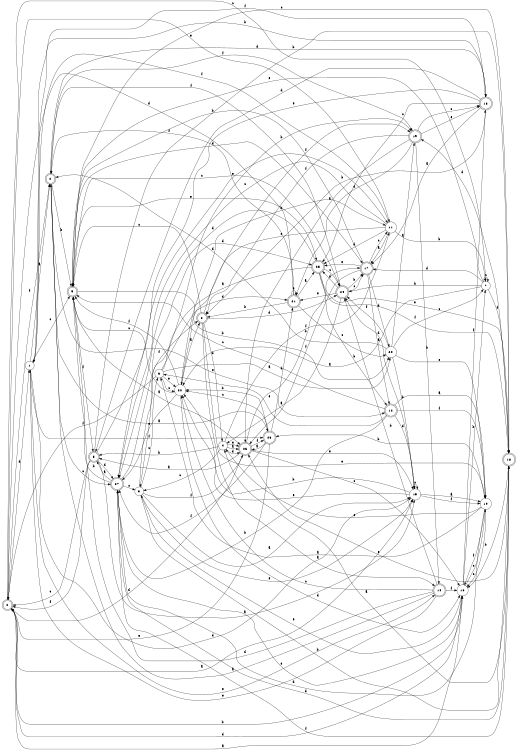 digraph n23_9 {
__start0 [label="" shape="none"];

rankdir=LR;
size="8,5";

s0 [style="rounded,filled", color="black", fillcolor="white" shape="doublecircle", label="0"];
s1 [style="filled", color="black", fillcolor="white" shape="circle", label="1"];
s2 [style="rounded,filled", color="black", fillcolor="white" shape="doublecircle", label="2"];
s3 [style="filled", color="black", fillcolor="white" shape="circle", label="3"];
s4 [style="filled", color="black", fillcolor="white" shape="circle", label="4"];
s5 [style="rounded,filled", color="black", fillcolor="white" shape="doublecircle", label="5"];
s6 [style="filled", color="black", fillcolor="white" shape="circle", label="6"];
s7 [style="filled", color="black", fillcolor="white" shape="circle", label="7"];
s8 [style="rounded,filled", color="black", fillcolor="white" shape="doublecircle", label="8"];
s9 [style="rounded,filled", color="black", fillcolor="white" shape="doublecircle", label="9"];
s10 [style="filled", color="black", fillcolor="white" shape="circle", label="10"];
s11 [style="filled", color="black", fillcolor="white" shape="circle", label="11"];
s12 [style="rounded,filled", color="black", fillcolor="white" shape="doublecircle", label="12"];
s13 [style="rounded,filled", color="black", fillcolor="white" shape="doublecircle", label="13"];
s14 [style="rounded,filled", color="black", fillcolor="white" shape="doublecircle", label="14"];
s15 [style="filled", color="black", fillcolor="white" shape="circle", label="15"];
s16 [style="filled", color="black", fillcolor="white" shape="circle", label="16"];
s17 [style="rounded,filled", color="black", fillcolor="white" shape="doublecircle", label="17"];
s18 [style="rounded,filled", color="black", fillcolor="white" shape="doublecircle", label="18"];
s19 [style="rounded,filled", color="black", fillcolor="white" shape="doublecircle", label="19"];
s20 [style="filled", color="black", fillcolor="white" shape="circle", label="20"];
s21 [style="rounded,filled", color="black", fillcolor="white" shape="doublecircle", label="21"];
s22 [style="filled", color="black", fillcolor="white" shape="circle", label="22"];
s23 [style="rounded,filled", color="black", fillcolor="white" shape="doublecircle", label="23"];
s24 [style="rounded,filled", color="black", fillcolor="white" shape="doublecircle", label="24"];
s25 [style="rounded,filled", color="black", fillcolor="white" shape="doublecircle", label="25"];
s26 [style="rounded,filled", color="black", fillcolor="white" shape="doublecircle", label="26"];
s27 [style="rounded,filled", color="black", fillcolor="white" shape="doublecircle", label="27"];
s0 -> s15 [label="a"];
s0 -> s16 [label="b"];
s0 -> s7 [label="c"];
s0 -> s1 [label="d"];
s0 -> s11 [label="e"];
s0 -> s2 [label="f"];
s1 -> s2 [label="a"];
s1 -> s13 [label="b"];
s1 -> s9 [label="c"];
s1 -> s15 [label="d"];
s1 -> s14 [label="e"];
s1 -> s23 [label="f"];
s2 -> s23 [label="a"];
s2 -> s9 [label="b"];
s2 -> s27 [label="c"];
s2 -> s13 [label="d"];
s2 -> s12 [label="e"];
s2 -> s19 [label="f"];
s3 -> s15 [label="a"];
s3 -> s18 [label="b"];
s3 -> s6 [label="c"];
s3 -> s25 [label="d"];
s3 -> s15 [label="e"];
s3 -> s26 [label="f"];
s4 -> s26 [label="a"];
s4 -> s5 [label="b"];
s4 -> s3 [label="c"];
s4 -> s26 [label="d"];
s4 -> s26 [label="e"];
s4 -> s11 [label="f"];
s5 -> s15 [label="a"];
s5 -> s18 [label="b"];
s5 -> s0 [label="c"];
s5 -> s27 [label="d"];
s5 -> s11 [label="e"];
s5 -> s0 [label="f"];
s6 -> s20 [label="a"];
s6 -> s19 [label="b"];
s6 -> s22 [label="c"];
s6 -> s21 [label="d"];
s6 -> s22 [label="e"];
s6 -> s0 [label="f"];
s7 -> s22 [label="a"];
s7 -> s24 [label="b"];
s7 -> s7 [label="c"];
s7 -> s17 [label="d"];
s7 -> s9 [label="e"];
s7 -> s18 [label="f"];
s8 -> s14 [label="a"];
s8 -> s4 [label="b"];
s8 -> s9 [label="c"];
s8 -> s24 [label="d"];
s8 -> s10 [label="e"];
s8 -> s19 [label="f"];
s9 -> s26 [label="a"];
s9 -> s20 [label="b"];
s9 -> s24 [label="c"];
s9 -> s17 [label="d"];
s9 -> s25 [label="e"];
s9 -> s5 [label="f"];
s10 -> s6 [label="a"];
s10 -> s23 [label="b"];
s10 -> s16 [label="c"];
s10 -> s27 [label="d"];
s10 -> s4 [label="e"];
s10 -> s16 [label="f"];
s11 -> s17 [label="a"];
s11 -> s7 [label="b"];
s11 -> s27 [label="c"];
s11 -> s25 [label="d"];
s11 -> s22 [label="e"];
s11 -> s1 [label="f"];
s12 -> s10 [label="a"];
s12 -> s27 [label="b"];
s12 -> s9 [label="c"];
s12 -> s15 [label="d"];
s12 -> s6 [label="e"];
s12 -> s10 [label="f"];
s13 -> s17 [label="a"];
s13 -> s8 [label="b"];
s13 -> s25 [label="c"];
s13 -> s5 [label="d"];
s13 -> s27 [label="e"];
s13 -> s1 [label="f"];
s14 -> s2 [label="a"];
s14 -> s24 [label="b"];
s14 -> s22 [label="c"];
s14 -> s9 [label="d"];
s14 -> s1 [label="e"];
s14 -> s16 [label="f"];
s15 -> s10 [label="a"];
s15 -> s22 [label="b"];
s15 -> s15 [label="c"];
s15 -> s24 [label="d"];
s15 -> s22 [label="e"];
s15 -> s10 [label="f"];
s16 -> s0 [label="a"];
s16 -> s7 [label="b"];
s16 -> s10 [label="c"];
s16 -> s0 [label="d"];
s16 -> s3 [label="e"];
s16 -> s13 [label="f"];
s17 -> s12 [label="a"];
s17 -> s9 [label="b"];
s17 -> s11 [label="c"];
s17 -> s20 [label="d"];
s17 -> s25 [label="e"];
s17 -> s26 [label="f"];
s18 -> s4 [label="a"];
s18 -> s16 [label="b"];
s18 -> s9 [label="c"];
s18 -> s19 [label="d"];
s18 -> s26 [label="e"];
s18 -> s27 [label="f"];
s19 -> s26 [label="a"];
s19 -> s14 [label="b"];
s19 -> s13 [label="c"];
s19 -> s21 [label="d"];
s19 -> s13 [label="e"];
s19 -> s8 [label="f"];
s20 -> s19 [label="a"];
s20 -> s15 [label="b"];
s20 -> s7 [label="c"];
s20 -> s2 [label="d"];
s20 -> s10 [label="e"];
s20 -> s24 [label="f"];
s21 -> s25 [label="a"];
s21 -> s8 [label="b"];
s21 -> s20 [label="c"];
s21 -> s0 [label="d"];
s21 -> s21 [label="e"];
s21 -> s2 [label="f"];
s22 -> s8 [label="a"];
s22 -> s11 [label="b"];
s22 -> s9 [label="c"];
s22 -> s16 [label="d"];
s22 -> s27 [label="e"];
s22 -> s9 [label="f"];
s23 -> s26 [label="a"];
s23 -> s22 [label="b"];
s23 -> s22 [label="c"];
s23 -> s21 [label="d"];
s23 -> s0 [label="e"];
s23 -> s27 [label="f"];
s24 -> s4 [label="a"];
s24 -> s17 [label="b"];
s24 -> s17 [label="c"];
s24 -> s25 [label="d"];
s24 -> s21 [label="e"];
s24 -> s2 [label="f"];
s25 -> s3 [label="a"];
s25 -> s12 [label="b"];
s25 -> s24 [label="c"];
s25 -> s27 [label="d"];
s25 -> s18 [label="e"];
s25 -> s18 [label="f"];
s26 -> s5 [label="a"];
s26 -> s17 [label="b"];
s26 -> s16 [label="c"];
s26 -> s0 [label="d"];
s26 -> s15 [label="e"];
s26 -> s23 [label="f"];
s27 -> s5 [label="a"];
s27 -> s9 [label="b"];
s27 -> s3 [label="c"];
s27 -> s18 [label="d"];
s27 -> s16 [label="e"];
s27 -> s8 [label="f"];

}